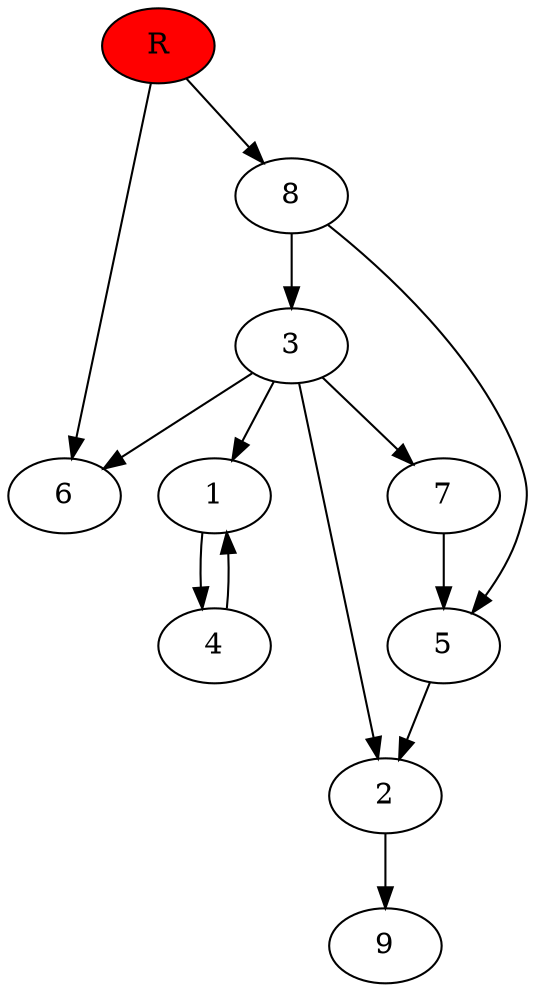 digraph prb325 {
	1
	2
	3
	4
	5
	6
	7
	8
	R [fillcolor="#ff0000" style=filled]
	1 -> 4
	2 -> 9
	3 -> 1
	3 -> 2
	3 -> 6
	3 -> 7
	4 -> 1
	5 -> 2
	7 -> 5
	8 -> 3
	8 -> 5
	R -> 6
	R -> 8
}
